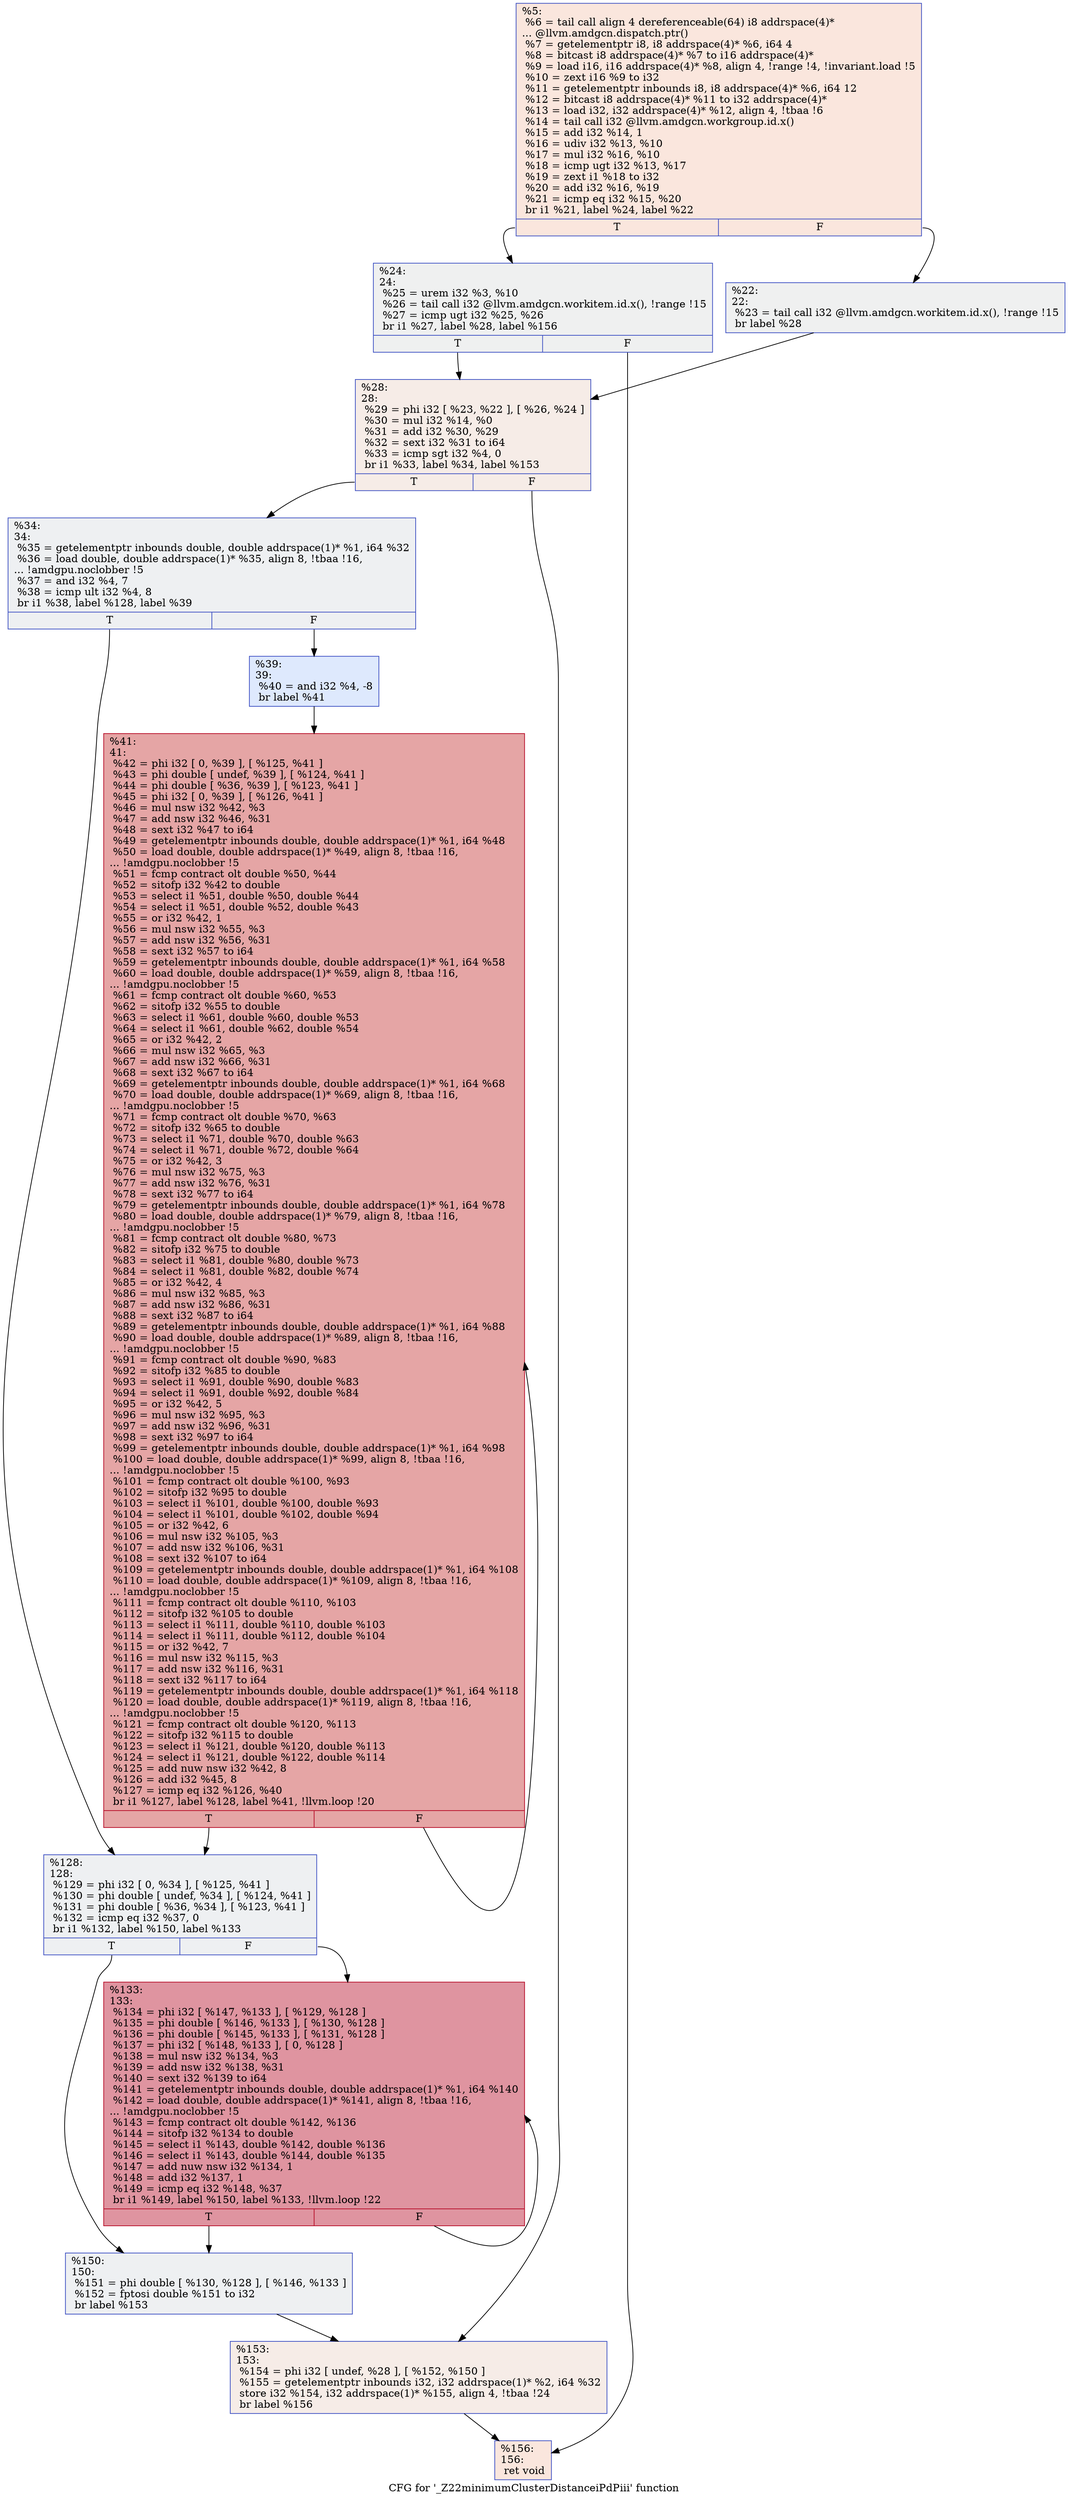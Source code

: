 digraph "CFG for '_Z22minimumClusterDistanceiPdPiii' function" {
	label="CFG for '_Z22minimumClusterDistanceiPdPiii' function";

	Node0x634bbb0 [shape=record,color="#3d50c3ff", style=filled, fillcolor="#f3c7b170",label="{%5:\l  %6 = tail call align 4 dereferenceable(64) i8 addrspace(4)*\l... @llvm.amdgcn.dispatch.ptr()\l  %7 = getelementptr i8, i8 addrspace(4)* %6, i64 4\l  %8 = bitcast i8 addrspace(4)* %7 to i16 addrspace(4)*\l  %9 = load i16, i16 addrspace(4)* %8, align 4, !range !4, !invariant.load !5\l  %10 = zext i16 %9 to i32\l  %11 = getelementptr inbounds i8, i8 addrspace(4)* %6, i64 12\l  %12 = bitcast i8 addrspace(4)* %11 to i32 addrspace(4)*\l  %13 = load i32, i32 addrspace(4)* %12, align 4, !tbaa !6\l  %14 = tail call i32 @llvm.amdgcn.workgroup.id.x()\l  %15 = add i32 %14, 1\l  %16 = udiv i32 %13, %10\l  %17 = mul i32 %16, %10\l  %18 = icmp ugt i32 %13, %17\l  %19 = zext i1 %18 to i32\l  %20 = add i32 %16, %19\l  %21 = icmp eq i32 %15, %20\l  br i1 %21, label %24, label %22\l|{<s0>T|<s1>F}}"];
	Node0x634bbb0:s0 -> Node0x634dcc0;
	Node0x634bbb0:s1 -> Node0x634dd50;
	Node0x634dd50 [shape=record,color="#3d50c3ff", style=filled, fillcolor="#dbdcde70",label="{%22:\l22:                                               \l  %23 = tail call i32 @llvm.amdgcn.workitem.id.x(), !range !15\l  br label %28\l}"];
	Node0x634dd50 -> Node0x634e200;
	Node0x634dcc0 [shape=record,color="#3d50c3ff", style=filled, fillcolor="#dbdcde70",label="{%24:\l24:                                               \l  %25 = urem i32 %3, %10\l  %26 = tail call i32 @llvm.amdgcn.workitem.id.x(), !range !15\l  %27 = icmp ugt i32 %25, %26\l  br i1 %27, label %28, label %156\l|{<s0>T|<s1>F}}"];
	Node0x634dcc0:s0 -> Node0x634e200;
	Node0x634dcc0:s1 -> Node0x634e060;
	Node0x634e200 [shape=record,color="#3d50c3ff", style=filled, fillcolor="#ead5c970",label="{%28:\l28:                                               \l  %29 = phi i32 [ %23, %22 ], [ %26, %24 ]\l  %30 = mul i32 %14, %0\l  %31 = add i32 %30, %29\l  %32 = sext i32 %31 to i64\l  %33 = icmp sgt i32 %4, 0\l  br i1 %33, label %34, label %153\l|{<s0>T|<s1>F}}"];
	Node0x634e200:s0 -> Node0x634da50;
	Node0x634e200:s1 -> Node0x634f040;
	Node0x634da50 [shape=record,color="#3d50c3ff", style=filled, fillcolor="#d9dce170",label="{%34:\l34:                                               \l  %35 = getelementptr inbounds double, double addrspace(1)* %1, i64 %32\l  %36 = load double, double addrspace(1)* %35, align 8, !tbaa !16,\l... !amdgpu.noclobber !5\l  %37 = and i32 %4, 7\l  %38 = icmp ult i32 %4, 8\l  br i1 %38, label %128, label %39\l|{<s0>T|<s1>F}}"];
	Node0x634da50:s0 -> Node0x634fb90;
	Node0x634da50:s1 -> Node0x634fc20;
	Node0x634fc20 [shape=record,color="#3d50c3ff", style=filled, fillcolor="#b5cdfa70",label="{%39:\l39:                                               \l  %40 = and i32 %4, -8\l  br label %41\l}"];
	Node0x634fc20 -> Node0x634fe20;
	Node0x634fe20 [shape=record,color="#b70d28ff", style=filled, fillcolor="#c5333470",label="{%41:\l41:                                               \l  %42 = phi i32 [ 0, %39 ], [ %125, %41 ]\l  %43 = phi double [ undef, %39 ], [ %124, %41 ]\l  %44 = phi double [ %36, %39 ], [ %123, %41 ]\l  %45 = phi i32 [ 0, %39 ], [ %126, %41 ]\l  %46 = mul nsw i32 %42, %3\l  %47 = add nsw i32 %46, %31\l  %48 = sext i32 %47 to i64\l  %49 = getelementptr inbounds double, double addrspace(1)* %1, i64 %48\l  %50 = load double, double addrspace(1)* %49, align 8, !tbaa !16,\l... !amdgpu.noclobber !5\l  %51 = fcmp contract olt double %50, %44\l  %52 = sitofp i32 %42 to double\l  %53 = select i1 %51, double %50, double %44\l  %54 = select i1 %51, double %52, double %43\l  %55 = or i32 %42, 1\l  %56 = mul nsw i32 %55, %3\l  %57 = add nsw i32 %56, %31\l  %58 = sext i32 %57 to i64\l  %59 = getelementptr inbounds double, double addrspace(1)* %1, i64 %58\l  %60 = load double, double addrspace(1)* %59, align 8, !tbaa !16,\l... !amdgpu.noclobber !5\l  %61 = fcmp contract olt double %60, %53\l  %62 = sitofp i32 %55 to double\l  %63 = select i1 %61, double %60, double %53\l  %64 = select i1 %61, double %62, double %54\l  %65 = or i32 %42, 2\l  %66 = mul nsw i32 %65, %3\l  %67 = add nsw i32 %66, %31\l  %68 = sext i32 %67 to i64\l  %69 = getelementptr inbounds double, double addrspace(1)* %1, i64 %68\l  %70 = load double, double addrspace(1)* %69, align 8, !tbaa !16,\l... !amdgpu.noclobber !5\l  %71 = fcmp contract olt double %70, %63\l  %72 = sitofp i32 %65 to double\l  %73 = select i1 %71, double %70, double %63\l  %74 = select i1 %71, double %72, double %64\l  %75 = or i32 %42, 3\l  %76 = mul nsw i32 %75, %3\l  %77 = add nsw i32 %76, %31\l  %78 = sext i32 %77 to i64\l  %79 = getelementptr inbounds double, double addrspace(1)* %1, i64 %78\l  %80 = load double, double addrspace(1)* %79, align 8, !tbaa !16,\l... !amdgpu.noclobber !5\l  %81 = fcmp contract olt double %80, %73\l  %82 = sitofp i32 %75 to double\l  %83 = select i1 %81, double %80, double %73\l  %84 = select i1 %81, double %82, double %74\l  %85 = or i32 %42, 4\l  %86 = mul nsw i32 %85, %3\l  %87 = add nsw i32 %86, %31\l  %88 = sext i32 %87 to i64\l  %89 = getelementptr inbounds double, double addrspace(1)* %1, i64 %88\l  %90 = load double, double addrspace(1)* %89, align 8, !tbaa !16,\l... !amdgpu.noclobber !5\l  %91 = fcmp contract olt double %90, %83\l  %92 = sitofp i32 %85 to double\l  %93 = select i1 %91, double %90, double %83\l  %94 = select i1 %91, double %92, double %84\l  %95 = or i32 %42, 5\l  %96 = mul nsw i32 %95, %3\l  %97 = add nsw i32 %96, %31\l  %98 = sext i32 %97 to i64\l  %99 = getelementptr inbounds double, double addrspace(1)* %1, i64 %98\l  %100 = load double, double addrspace(1)* %99, align 8, !tbaa !16,\l... !amdgpu.noclobber !5\l  %101 = fcmp contract olt double %100, %93\l  %102 = sitofp i32 %95 to double\l  %103 = select i1 %101, double %100, double %93\l  %104 = select i1 %101, double %102, double %94\l  %105 = or i32 %42, 6\l  %106 = mul nsw i32 %105, %3\l  %107 = add nsw i32 %106, %31\l  %108 = sext i32 %107 to i64\l  %109 = getelementptr inbounds double, double addrspace(1)* %1, i64 %108\l  %110 = load double, double addrspace(1)* %109, align 8, !tbaa !16,\l... !amdgpu.noclobber !5\l  %111 = fcmp contract olt double %110, %103\l  %112 = sitofp i32 %105 to double\l  %113 = select i1 %111, double %110, double %103\l  %114 = select i1 %111, double %112, double %104\l  %115 = or i32 %42, 7\l  %116 = mul nsw i32 %115, %3\l  %117 = add nsw i32 %116, %31\l  %118 = sext i32 %117 to i64\l  %119 = getelementptr inbounds double, double addrspace(1)* %1, i64 %118\l  %120 = load double, double addrspace(1)* %119, align 8, !tbaa !16,\l... !amdgpu.noclobber !5\l  %121 = fcmp contract olt double %120, %113\l  %122 = sitofp i32 %115 to double\l  %123 = select i1 %121, double %120, double %113\l  %124 = select i1 %121, double %122, double %114\l  %125 = add nuw nsw i32 %42, 8\l  %126 = add i32 %45, 8\l  %127 = icmp eq i32 %126, %40\l  br i1 %127, label %128, label %41, !llvm.loop !20\l|{<s0>T|<s1>F}}"];
	Node0x634fe20:s0 -> Node0x634fb90;
	Node0x634fe20:s1 -> Node0x634fe20;
	Node0x634fb90 [shape=record,color="#3d50c3ff", style=filled, fillcolor="#d9dce170",label="{%128:\l128:                                              \l  %129 = phi i32 [ 0, %34 ], [ %125, %41 ]\l  %130 = phi double [ undef, %34 ], [ %124, %41 ]\l  %131 = phi double [ %36, %34 ], [ %123, %41 ]\l  %132 = icmp eq i32 %37, 0\l  br i1 %132, label %150, label %133\l|{<s0>T|<s1>F}}"];
	Node0x634fb90:s0 -> Node0x6351ad0;
	Node0x634fb90:s1 -> Node0x6351b20;
	Node0x6351b20 [shape=record,color="#b70d28ff", style=filled, fillcolor="#b70d2870",label="{%133:\l133:                                              \l  %134 = phi i32 [ %147, %133 ], [ %129, %128 ]\l  %135 = phi double [ %146, %133 ], [ %130, %128 ]\l  %136 = phi double [ %145, %133 ], [ %131, %128 ]\l  %137 = phi i32 [ %148, %133 ], [ 0, %128 ]\l  %138 = mul nsw i32 %134, %3\l  %139 = add nsw i32 %138, %31\l  %140 = sext i32 %139 to i64\l  %141 = getelementptr inbounds double, double addrspace(1)* %1, i64 %140\l  %142 = load double, double addrspace(1)* %141, align 8, !tbaa !16,\l... !amdgpu.noclobber !5\l  %143 = fcmp contract olt double %142, %136\l  %144 = sitofp i32 %134 to double\l  %145 = select i1 %143, double %142, double %136\l  %146 = select i1 %143, double %144, double %135\l  %147 = add nuw nsw i32 %134, 1\l  %148 = add i32 %137, 1\l  %149 = icmp eq i32 %148, %37\l  br i1 %149, label %150, label %133, !llvm.loop !22\l|{<s0>T|<s1>F}}"];
	Node0x6351b20:s0 -> Node0x6351ad0;
	Node0x6351b20:s1 -> Node0x6351b20;
	Node0x6351ad0 [shape=record,color="#3d50c3ff", style=filled, fillcolor="#d9dce170",label="{%150:\l150:                                              \l  %151 = phi double [ %130, %128 ], [ %146, %133 ]\l  %152 = fptosi double %151 to i32\l  br label %153\l}"];
	Node0x6351ad0 -> Node0x634f040;
	Node0x634f040 [shape=record,color="#3d50c3ff", style=filled, fillcolor="#ead5c970",label="{%153:\l153:                                              \l  %154 = phi i32 [ undef, %28 ], [ %152, %150 ]\l  %155 = getelementptr inbounds i32, i32 addrspace(1)* %2, i64 %32\l  store i32 %154, i32 addrspace(1)* %155, align 4, !tbaa !24\l  br label %156\l}"];
	Node0x634f040 -> Node0x634e060;
	Node0x634e060 [shape=record,color="#3d50c3ff", style=filled, fillcolor="#f3c7b170",label="{%156:\l156:                                              \l  ret void\l}"];
}
